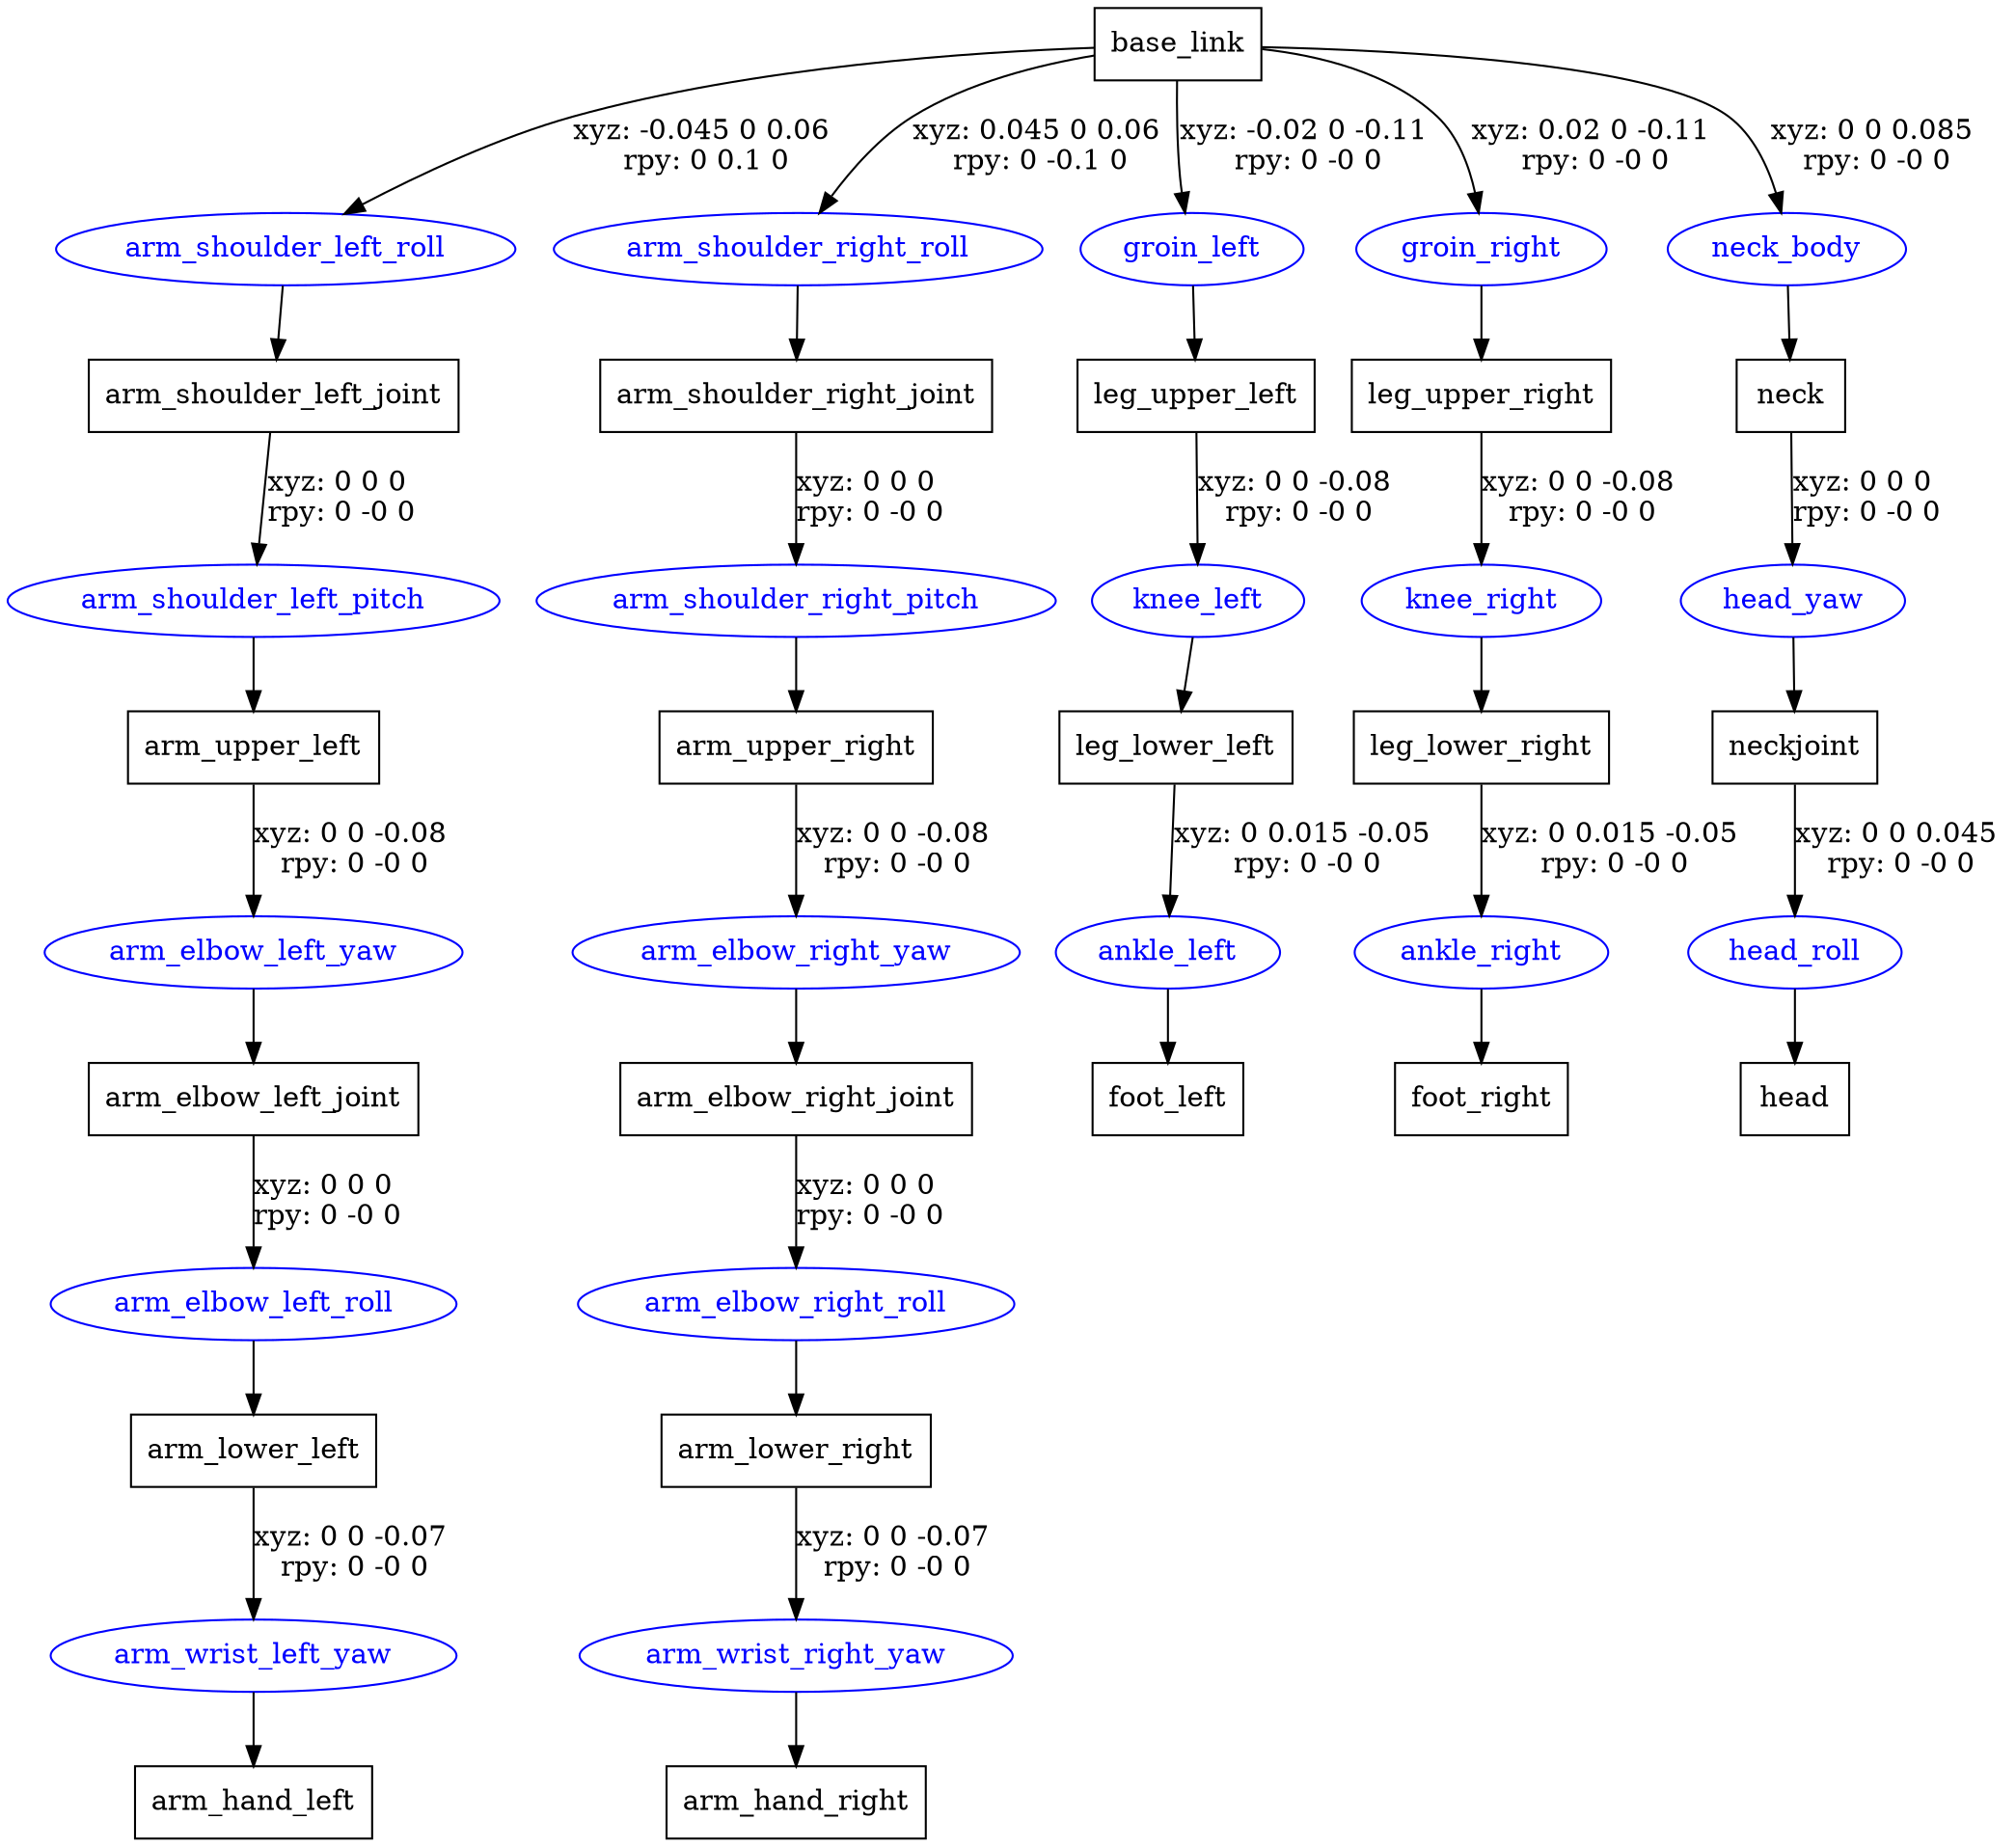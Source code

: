 digraph G {
node [shape=box];
"base_link" [label="base_link"];
"arm_shoulder_left_joint" [label="arm_shoulder_left_joint"];
"arm_upper_left" [label="arm_upper_left"];
"arm_elbow_left_joint" [label="arm_elbow_left_joint"];
"arm_lower_left" [label="arm_lower_left"];
"arm_hand_left" [label="arm_hand_left"];
"arm_shoulder_right_joint" [label="arm_shoulder_right_joint"];
"arm_upper_right" [label="arm_upper_right"];
"arm_elbow_right_joint" [label="arm_elbow_right_joint"];
"arm_lower_right" [label="arm_lower_right"];
"arm_hand_right" [label="arm_hand_right"];
"leg_upper_left" [label="leg_upper_left"];
"leg_lower_left" [label="leg_lower_left"];
"foot_left" [label="foot_left"];
"leg_upper_right" [label="leg_upper_right"];
"leg_lower_right" [label="leg_lower_right"];
"foot_right" [label="foot_right"];
"neck" [label="neck"];
"neckjoint" [label="neckjoint"];
"head" [label="head"];
node [shape=ellipse, color=blue, fontcolor=blue];
"base_link" -> "arm_shoulder_left_roll" [label="xyz: -0.045 0 0.06 \nrpy: 0 0.1 0"]
"arm_shoulder_left_roll" -> "arm_shoulder_left_joint"
"arm_shoulder_left_joint" -> "arm_shoulder_left_pitch" [label="xyz: 0 0 0 \nrpy: 0 -0 0"]
"arm_shoulder_left_pitch" -> "arm_upper_left"
"arm_upper_left" -> "arm_elbow_left_yaw" [label="xyz: 0 0 -0.08 \nrpy: 0 -0 0"]
"arm_elbow_left_yaw" -> "arm_elbow_left_joint"
"arm_elbow_left_joint" -> "arm_elbow_left_roll" [label="xyz: 0 0 0 \nrpy: 0 -0 0"]
"arm_elbow_left_roll" -> "arm_lower_left"
"arm_lower_left" -> "arm_wrist_left_yaw" [label="xyz: 0 0 -0.07 \nrpy: 0 -0 0"]
"arm_wrist_left_yaw" -> "arm_hand_left"
"base_link" -> "arm_shoulder_right_roll" [label="xyz: 0.045 0 0.06 \nrpy: 0 -0.1 0"]
"arm_shoulder_right_roll" -> "arm_shoulder_right_joint"
"arm_shoulder_right_joint" -> "arm_shoulder_right_pitch" [label="xyz: 0 0 0 \nrpy: 0 -0 0"]
"arm_shoulder_right_pitch" -> "arm_upper_right"
"arm_upper_right" -> "arm_elbow_right_yaw" [label="xyz: 0 0 -0.08 \nrpy: 0 -0 0"]
"arm_elbow_right_yaw" -> "arm_elbow_right_joint"
"arm_elbow_right_joint" -> "arm_elbow_right_roll" [label="xyz: 0 0 0 \nrpy: 0 -0 0"]
"arm_elbow_right_roll" -> "arm_lower_right"
"arm_lower_right" -> "arm_wrist_right_yaw" [label="xyz: 0 0 -0.07 \nrpy: 0 -0 0"]
"arm_wrist_right_yaw" -> "arm_hand_right"
"base_link" -> "groin_left" [label="xyz: -0.02 0 -0.11 \nrpy: 0 -0 0"]
"groin_left" -> "leg_upper_left"
"leg_upper_left" -> "knee_left" [label="xyz: 0 0 -0.08 \nrpy: 0 -0 0"]
"knee_left" -> "leg_lower_left"
"leg_lower_left" -> "ankle_left" [label="xyz: 0 0.015 -0.05 \nrpy: 0 -0 0"]
"ankle_left" -> "foot_left"
"base_link" -> "groin_right" [label="xyz: 0.02 0 -0.11 \nrpy: 0 -0 0"]
"groin_right" -> "leg_upper_right"
"leg_upper_right" -> "knee_right" [label="xyz: 0 0 -0.08 \nrpy: 0 -0 0"]
"knee_right" -> "leg_lower_right"
"leg_lower_right" -> "ankle_right" [label="xyz: 0 0.015 -0.05 \nrpy: 0 -0 0"]
"ankle_right" -> "foot_right"
"base_link" -> "neck_body" [label="xyz: 0 0 0.085 \nrpy: 0 -0 0"]
"neck_body" -> "neck"
"neck" -> "head_yaw" [label="xyz: 0 0 0 \nrpy: 0 -0 0"]
"head_yaw" -> "neckjoint"
"neckjoint" -> "head_roll" [label="xyz: 0 0 0.045 \nrpy: 0 -0 0"]
"head_roll" -> "head"
}
